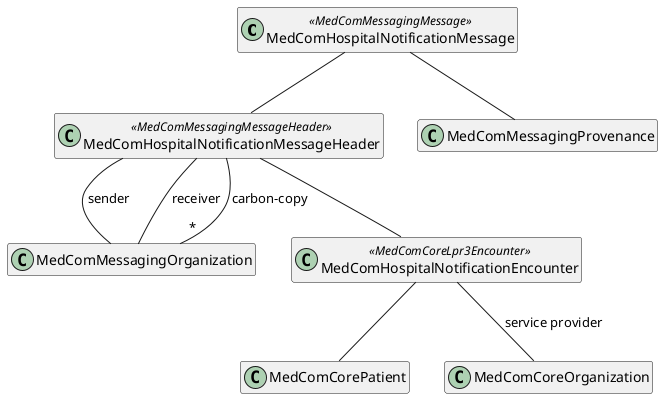 @startuml HospitalNotification

hide empty members

class "MedComHospitalNotificationMessage" as message <<MedComMessagingMessage>>
class "MedComHospitalNotificationMessageHeader" as messageHeader <<MedComMessagingMessageHeader>>
class "MedComMessagingOrganization" as organization
class "MedComCorePatient" as patient
class "MedComHospitalNotificationEncounter" as encounter <<MedComCoreLpr3Encounter>>
class "MedComMessagingProvenance" as provenance
class "MedComCoreOrganization" as serviceProvider

message -- messageHeader
messageHeader -- encounter
encounter -- patient
encounter -- serviceProvider : "service provider"
message -- provenance

messageHeader -- organization : "sender"
messageHeader -- organization : "receiver"
messageHeader --"*" organization : "carbon-copy"

@enduml

